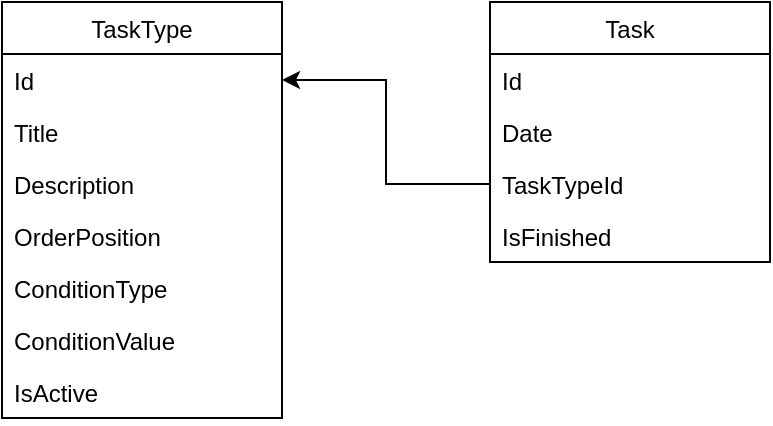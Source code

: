 <mxfile version="20.6.2" type="device" pages="2"><diagram id="H4GCohJJEvr8K6pHoEXt" name="База данных"><mxGraphModel dx="263" dy="476" grid="1" gridSize="10" guides="1" tooltips="1" connect="1" arrows="1" fold="1" page="1" pageScale="1" pageWidth="827" pageHeight="1169" math="0" shadow="0"><root><mxCell id="0"/><mxCell id="1" parent="0"/><mxCell id="bHhsuxpg-FDqWzc0ktI4-6" value="TaskType" style="swimlane;fontStyle=0;childLayout=stackLayout;horizontal=1;startSize=26;fillColor=none;horizontalStack=0;resizeParent=1;resizeParentMax=0;resizeLast=0;collapsible=1;marginBottom=0;" parent="1" vertex="1"><mxGeometry x="100" y="30" width="140" height="208" as="geometry"/></mxCell><mxCell id="bHhsuxpg-FDqWzc0ktI4-7" value="Id" style="text;strokeColor=none;fillColor=none;align=left;verticalAlign=top;spacingLeft=4;spacingRight=4;overflow=hidden;rotatable=0;points=[[0,0.5],[1,0.5]];portConstraint=eastwest;" parent="bHhsuxpg-FDqWzc0ktI4-6" vertex="1"><mxGeometry y="26" width="140" height="26" as="geometry"/></mxCell><mxCell id="bHhsuxpg-FDqWzc0ktI4-12" value="Title" style="text;strokeColor=none;fillColor=none;align=left;verticalAlign=top;spacingLeft=4;spacingRight=4;overflow=hidden;rotatable=0;points=[[0,0.5],[1,0.5]];portConstraint=eastwest;" parent="bHhsuxpg-FDqWzc0ktI4-6" vertex="1"><mxGeometry y="52" width="140" height="26" as="geometry"/></mxCell><mxCell id="bHhsuxpg-FDqWzc0ktI4-8" value="Description" style="text;strokeColor=none;fillColor=none;align=left;verticalAlign=top;spacingLeft=4;spacingRight=4;overflow=hidden;rotatable=0;points=[[0,0.5],[1,0.5]];portConstraint=eastwest;" parent="bHhsuxpg-FDqWzc0ktI4-6" vertex="1"><mxGeometry y="78" width="140" height="26" as="geometry"/></mxCell><mxCell id="bHhsuxpg-FDqWzc0ktI4-20" value="OrderPosition" style="text;strokeColor=none;fillColor=none;align=left;verticalAlign=top;spacingLeft=4;spacingRight=4;overflow=hidden;rotatable=0;points=[[0,0.5],[1,0.5]];portConstraint=eastwest;" parent="bHhsuxpg-FDqWzc0ktI4-6" vertex="1"><mxGeometry y="104" width="140" height="26" as="geometry"/></mxCell><mxCell id="bHhsuxpg-FDqWzc0ktI4-23" value="ConditionType" style="text;strokeColor=none;fillColor=none;align=left;verticalAlign=top;spacingLeft=4;spacingRight=4;overflow=hidden;rotatable=0;points=[[0,0.5],[1,0.5]];portConstraint=eastwest;" parent="bHhsuxpg-FDqWzc0ktI4-6" vertex="1"><mxGeometry y="130" width="140" height="26" as="geometry"/></mxCell><mxCell id="bHhsuxpg-FDqWzc0ktI4-32" value="ConditionValue" style="text;strokeColor=none;fillColor=none;align=left;verticalAlign=top;spacingLeft=4;spacingRight=4;overflow=hidden;rotatable=0;points=[[0,0.5],[1,0.5]];portConstraint=eastwest;" parent="bHhsuxpg-FDqWzc0ktI4-6" vertex="1"><mxGeometry y="156" width="140" height="26" as="geometry"/></mxCell><mxCell id="JHZQ-ihYgw84q9Nebme8-1" value="IsActive&#10;" style="text;strokeColor=none;fillColor=none;align=left;verticalAlign=top;spacingLeft=4;spacingRight=4;overflow=hidden;rotatable=0;points=[[0,0.5],[1,0.5]];portConstraint=eastwest;" vertex="1" parent="bHhsuxpg-FDqWzc0ktI4-6"><mxGeometry y="182" width="140" height="26" as="geometry"/></mxCell><mxCell id="bHhsuxpg-FDqWzc0ktI4-14" value="Task" style="swimlane;fontStyle=0;childLayout=stackLayout;horizontal=1;startSize=26;fillColor=none;horizontalStack=0;resizeParent=1;resizeParentMax=0;resizeLast=0;collapsible=1;marginBottom=0;" parent="1" vertex="1"><mxGeometry x="344" y="30" width="140" height="130" as="geometry"/></mxCell><mxCell id="bHhsuxpg-FDqWzc0ktI4-15" value="Id" style="text;strokeColor=none;fillColor=none;align=left;verticalAlign=top;spacingLeft=4;spacingRight=4;overflow=hidden;rotatable=0;points=[[0,0.5],[1,0.5]];portConstraint=eastwest;" parent="bHhsuxpg-FDqWzc0ktI4-14" vertex="1"><mxGeometry y="26" width="140" height="26" as="geometry"/></mxCell><mxCell id="bHhsuxpg-FDqWzc0ktI4-16" value="Date" style="text;strokeColor=none;fillColor=none;align=left;verticalAlign=top;spacingLeft=4;spacingRight=4;overflow=hidden;rotatable=0;points=[[0,0.5],[1,0.5]];portConstraint=eastwest;" parent="bHhsuxpg-FDqWzc0ktI4-14" vertex="1"><mxGeometry y="52" width="140" height="26" as="geometry"/></mxCell><mxCell id="bHhsuxpg-FDqWzc0ktI4-17" value="TaskTypeId" style="text;strokeColor=none;fillColor=none;align=left;verticalAlign=top;spacingLeft=4;spacingRight=4;overflow=hidden;rotatable=0;points=[[0,0.5],[1,0.5]];portConstraint=eastwest;" parent="bHhsuxpg-FDqWzc0ktI4-14" vertex="1"><mxGeometry y="78" width="140" height="26" as="geometry"/></mxCell><mxCell id="bHhsuxpg-FDqWzc0ktI4-18" value="IsFinished" style="text;strokeColor=none;fillColor=none;align=left;verticalAlign=top;spacingLeft=4;spacingRight=4;overflow=hidden;rotatable=0;points=[[0,0.5],[1,0.5]];portConstraint=eastwest;" parent="bHhsuxpg-FDqWzc0ktI4-14" vertex="1"><mxGeometry y="104" width="140" height="26" as="geometry"/></mxCell><mxCell id="bHhsuxpg-FDqWzc0ktI4-22" style="edgeStyle=orthogonalEdgeStyle;rounded=0;orthogonalLoop=1;jettySize=auto;html=1;exitX=0;exitY=0.5;exitDx=0;exitDy=0;entryX=1;entryY=0.5;entryDx=0;entryDy=0;" parent="1" source="bHhsuxpg-FDqWzc0ktI4-17" target="bHhsuxpg-FDqWzc0ktI4-7" edge="1"><mxGeometry relative="1" as="geometry"/></mxCell></root></mxGraphModel></diagram><diagram id="z6zWxOXAX1sjsMcDVcaR" name="Use case"><mxGraphModel dx="819" dy="437" grid="1" gridSize="10" guides="1" tooltips="1" connect="1" arrows="1" fold="1" page="1" pageScale="1" pageWidth="827" pageHeight="1169" math="0" shadow="0"><root><mxCell id="0"/><mxCell id="1" parent="0"/><mxCell id="f7CD_qH7Q2yGHVlO4riz-16" style="edgeStyle=orthogonalEdgeStyle;rounded=0;orthogonalLoop=1;jettySize=auto;html=1;exitX=0.5;exitY=0.5;exitDx=0;exitDy=0;exitPerimeter=0;entryX=0;entryY=0.5;entryDx=0;entryDy=0;" edge="1" parent="1" source="f7CD_qH7Q2yGHVlO4riz-1" target="f7CD_qH7Q2yGHVlO4riz-8"><mxGeometry relative="1" as="geometry"/></mxCell><mxCell id="f7CD_qH7Q2yGHVlO4riz-19" style="edgeStyle=none;rounded=0;orthogonalLoop=1;jettySize=auto;html=1;exitX=0.5;exitY=0.5;exitDx=0;exitDy=0;exitPerimeter=0;entryX=0;entryY=0.5;entryDx=0;entryDy=0;strokeColor=default;" edge="1" parent="1" source="f7CD_qH7Q2yGHVlO4riz-1" target="f7CD_qH7Q2yGHVlO4riz-17"><mxGeometry relative="1" as="geometry"/></mxCell><mxCell id="f7CD_qH7Q2yGHVlO4riz-23" style="edgeStyle=none;rounded=0;orthogonalLoop=1;jettySize=auto;html=1;exitX=0.5;exitY=0.5;exitDx=0;exitDy=0;exitPerimeter=0;entryX=0;entryY=0.5;entryDx=0;entryDy=0;strokeColor=default;" edge="1" parent="1" source="f7CD_qH7Q2yGHVlO4riz-1" target="f7CD_qH7Q2yGHVlO4riz-22"><mxGeometry relative="1" as="geometry"/></mxCell><mxCell id="f7CD_qH7Q2yGHVlO4riz-27" style="edgeStyle=none;rounded=0;orthogonalLoop=1;jettySize=auto;html=1;exitX=0.5;exitY=0.5;exitDx=0;exitDy=0;exitPerimeter=0;entryX=0;entryY=0.5;entryDx=0;entryDy=0;strokeColor=default;" edge="1" parent="1" source="f7CD_qH7Q2yGHVlO4riz-1" target="f7CD_qH7Q2yGHVlO4riz-26"><mxGeometry relative="1" as="geometry"/></mxCell><mxCell id="f7CD_qH7Q2yGHVlO4riz-1" value="Юзверь" style="shape=umlActor;verticalLabelPosition=bottom;verticalAlign=top;html=1;outlineConnect=0;" vertex="1" parent="1"><mxGeometry x="100" y="240" width="30" height="60" as="geometry"/></mxCell><mxCell id="f7CD_qH7Q2yGHVlO4riz-20" style="edgeStyle=none;rounded=0;orthogonalLoop=1;jettySize=auto;html=1;exitX=0.5;exitY=0.5;exitDx=0;exitDy=0;exitPerimeter=0;entryX=0;entryY=0.5;entryDx=0;entryDy=0;strokeColor=default;" edge="1" parent="1" source="f7CD_qH7Q2yGHVlO4riz-3" target="f7CD_qH7Q2yGHVlO4riz-17"><mxGeometry relative="1" as="geometry"/></mxCell><mxCell id="f7CD_qH7Q2yGHVlO4riz-21" value="Если условие &lt;br&gt;выполнено" style="edgeLabel;html=1;align=center;verticalAlign=middle;resizable=0;points=[];rotation=-45;" vertex="1" connectable="0" parent="f7CD_qH7Q2yGHVlO4riz-20"><mxGeometry x="0.101" y="-1" relative="1" as="geometry"><mxPoint x="-17" y="-8" as="offset"/></mxGeometry></mxCell><mxCell id="f7CD_qH7Q2yGHVlO4riz-25" style="edgeStyle=none;rounded=0;orthogonalLoop=1;jettySize=auto;html=1;exitX=0.5;exitY=0.5;exitDx=0;exitDy=0;exitPerimeter=0;entryX=0;entryY=0.5;entryDx=0;entryDy=0;strokeColor=default;" edge="1" parent="1" source="f7CD_qH7Q2yGHVlO4riz-3" target="f7CD_qH7Q2yGHVlO4riz-24"><mxGeometry relative="1" as="geometry"/></mxCell><mxCell id="f7CD_qH7Q2yGHVlO4riz-3" value="Система" style="shape=umlActor;verticalLabelPosition=bottom;verticalAlign=top;html=1;outlineConnect=0;" vertex="1" parent="1"><mxGeometry x="100" y="400" width="30" height="60" as="geometry"/></mxCell><mxCell id="f7CD_qH7Q2yGHVlO4riz-8" value="Добавить задачу" style="ellipse;whiteSpace=wrap;html=1;" vertex="1" parent="1"><mxGeometry x="230" y="250" width="120" height="40" as="geometry"/></mxCell><mxCell id="f7CD_qH7Q2yGHVlO4riz-9" value="Удалить задачу" style="ellipse;whiteSpace=wrap;html=1;" vertex="1" parent="1"><mxGeometry x="440" y="190" width="120" height="40" as="geometry"/></mxCell><mxCell id="f7CD_qH7Q2yGHVlO4riz-10" value="Редактировать задачу" style="ellipse;whiteSpace=wrap;html=1;" vertex="1" parent="1"><mxGeometry x="440" y="250" width="120" height="40" as="geometry"/></mxCell><mxCell id="f7CD_qH7Q2yGHVlO4riz-14" value="Extends" style="endArrow=open;endSize=12;dashed=1;html=1;rounded=0;exitX=1;exitY=0.5;exitDx=0;exitDy=0;entryX=0;entryY=0.5;entryDx=0;entryDy=0;" edge="1" parent="1" source="f7CD_qH7Q2yGHVlO4riz-8" target="f7CD_qH7Q2yGHVlO4riz-9"><mxGeometry width="160" relative="1" as="geometry"><mxPoint x="330" y="320" as="sourcePoint"/><mxPoint x="490" y="320" as="targetPoint"/></mxGeometry></mxCell><mxCell id="f7CD_qH7Q2yGHVlO4riz-15" value="Extends" style="endArrow=open;endSize=12;dashed=1;html=1;rounded=0;exitX=1;exitY=0.5;exitDx=0;exitDy=0;entryX=0;entryY=0.5;entryDx=0;entryDy=0;" edge="1" parent="1" source="f7CD_qH7Q2yGHVlO4riz-8" target="f7CD_qH7Q2yGHVlO4riz-10"><mxGeometry width="160" relative="1" as="geometry"><mxPoint x="360" y="280" as="sourcePoint"/><mxPoint x="390" y="230" as="targetPoint"/></mxGeometry></mxCell><mxCell id="f7CD_qH7Q2yGHVlO4riz-17" value="Отметить выполнение" style="ellipse;whiteSpace=wrap;html=1;" vertex="1" parent="1"><mxGeometry x="230" y="300" width="120" height="40" as="geometry"/></mxCell><mxCell id="f7CD_qH7Q2yGHVlO4riz-22" value="Посмотреть историю по датам" style="ellipse;whiteSpace=wrap;html=1;" vertex="1" parent="1"><mxGeometry x="220" y="180" width="140" height="50" as="geometry"/></mxCell><mxCell id="f7CD_qH7Q2yGHVlO4riz-24" value="Создать список задач на день" style="ellipse;whiteSpace=wrap;html=1;" vertex="1" parent="1"><mxGeometry x="220" y="360" width="140" height="50" as="geometry"/></mxCell><mxCell id="f7CD_qH7Q2yGHVlO4riz-26" value="Изменить порядок вывода" style="ellipse;whiteSpace=wrap;html=1;" vertex="1" parent="1"><mxGeometry x="220" y="120" width="140" height="50" as="geometry"/></mxCell><mxCell id="f7CD_qH7Q2yGHVlO4riz-28" value="Сортировка&lt;br&gt;и фильтрация" style="ellipse;whiteSpace=wrap;html=1;" vertex="1" parent="1"><mxGeometry x="440" y="120" width="120" height="40" as="geometry"/></mxCell><mxCell id="f7CD_qH7Q2yGHVlO4riz-29" value="Extends" style="endArrow=open;endSize=12;dashed=1;html=1;rounded=0;exitX=1;exitY=0.5;exitDx=0;exitDy=0;entryX=0;entryY=0.5;entryDx=0;entryDy=0;" edge="1" parent="1" source="f7CD_qH7Q2yGHVlO4riz-26" target="f7CD_qH7Q2yGHVlO4riz-28"><mxGeometry width="160" relative="1" as="geometry"><mxPoint x="360" y="280" as="sourcePoint"/><mxPoint x="450" y="220" as="targetPoint"/></mxGeometry></mxCell></root></mxGraphModel></diagram></mxfile>